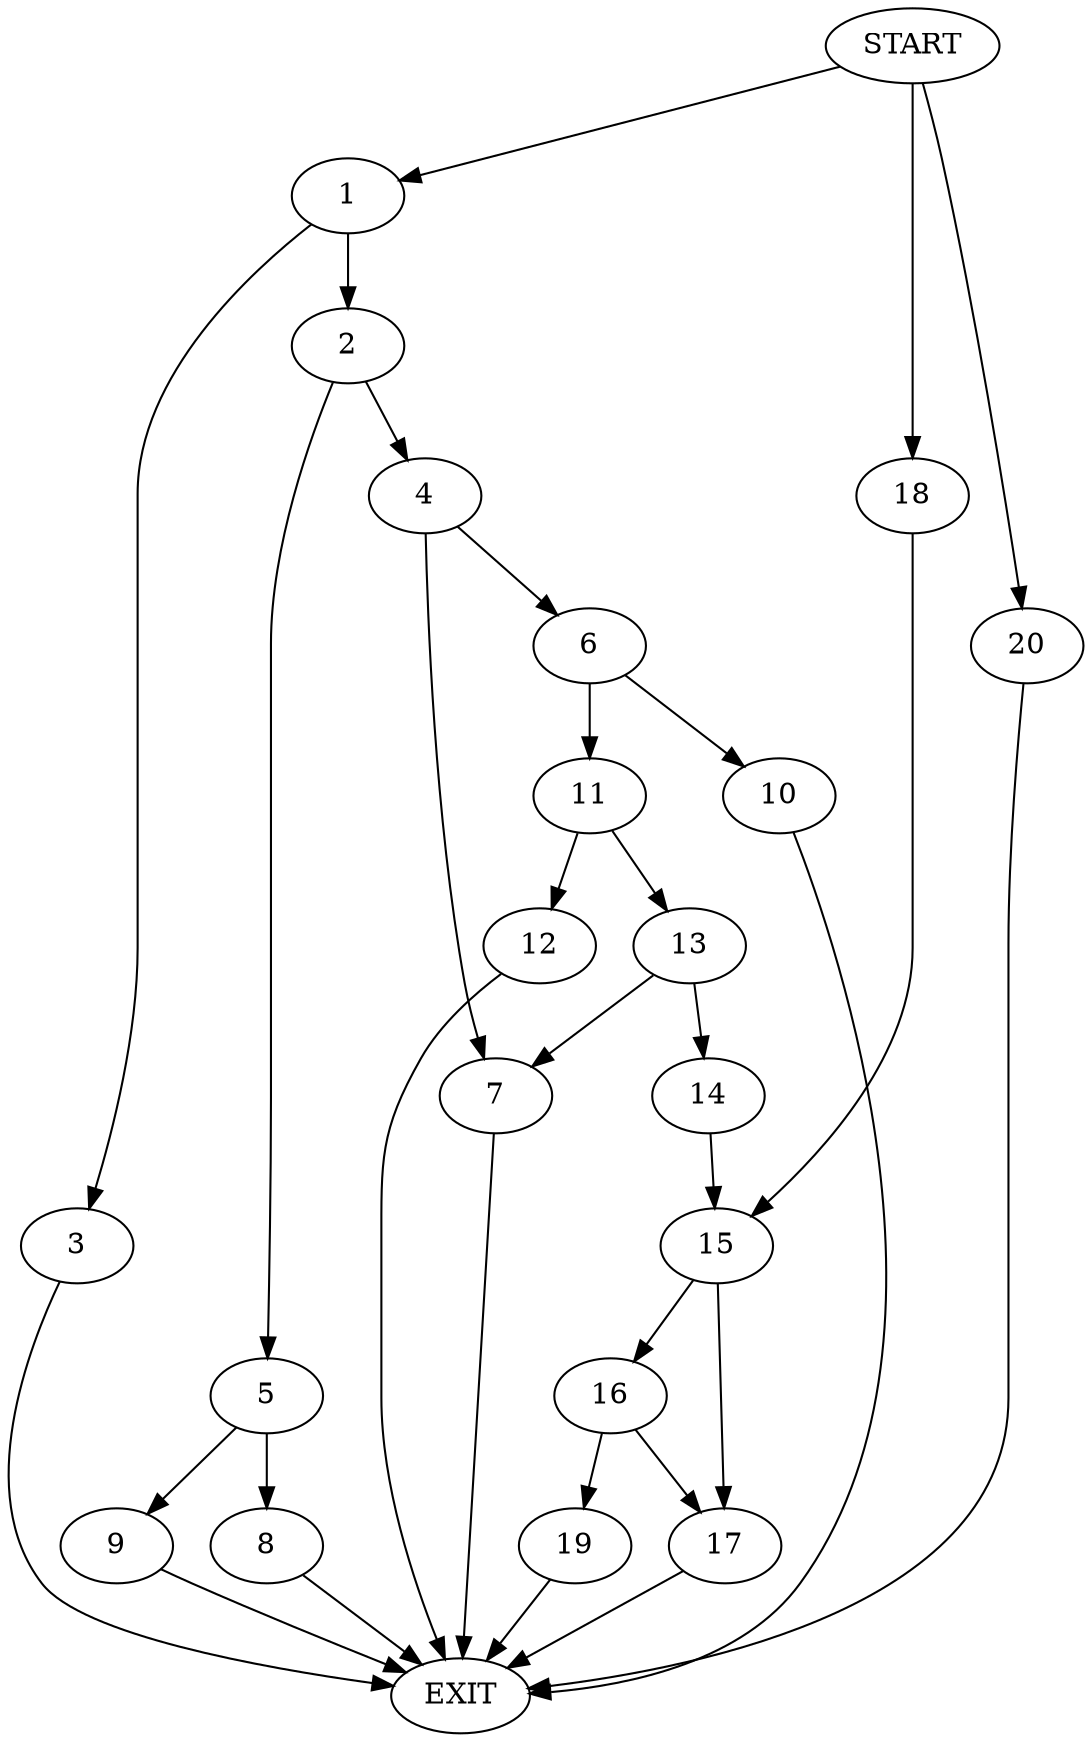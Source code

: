 digraph {
0 [label="START"]
21 [label="EXIT"]
0 -> 1
1 -> 2
1 -> 3
2 -> 4
2 -> 5
3 -> 21
4 -> 6
4 -> 7
5 -> 8
5 -> 9
8 -> 21
9 -> 21
6 -> 10
6 -> 11
7 -> 21
11 -> 12
11 -> 13
10 -> 21
12 -> 21
13 -> 7
13 -> 14
14 -> 15
15 -> 16
15 -> 17
0 -> 18
18 -> 15
16 -> 19
16 -> 17
17 -> 21
19 -> 21
0 -> 20
20 -> 21
}
